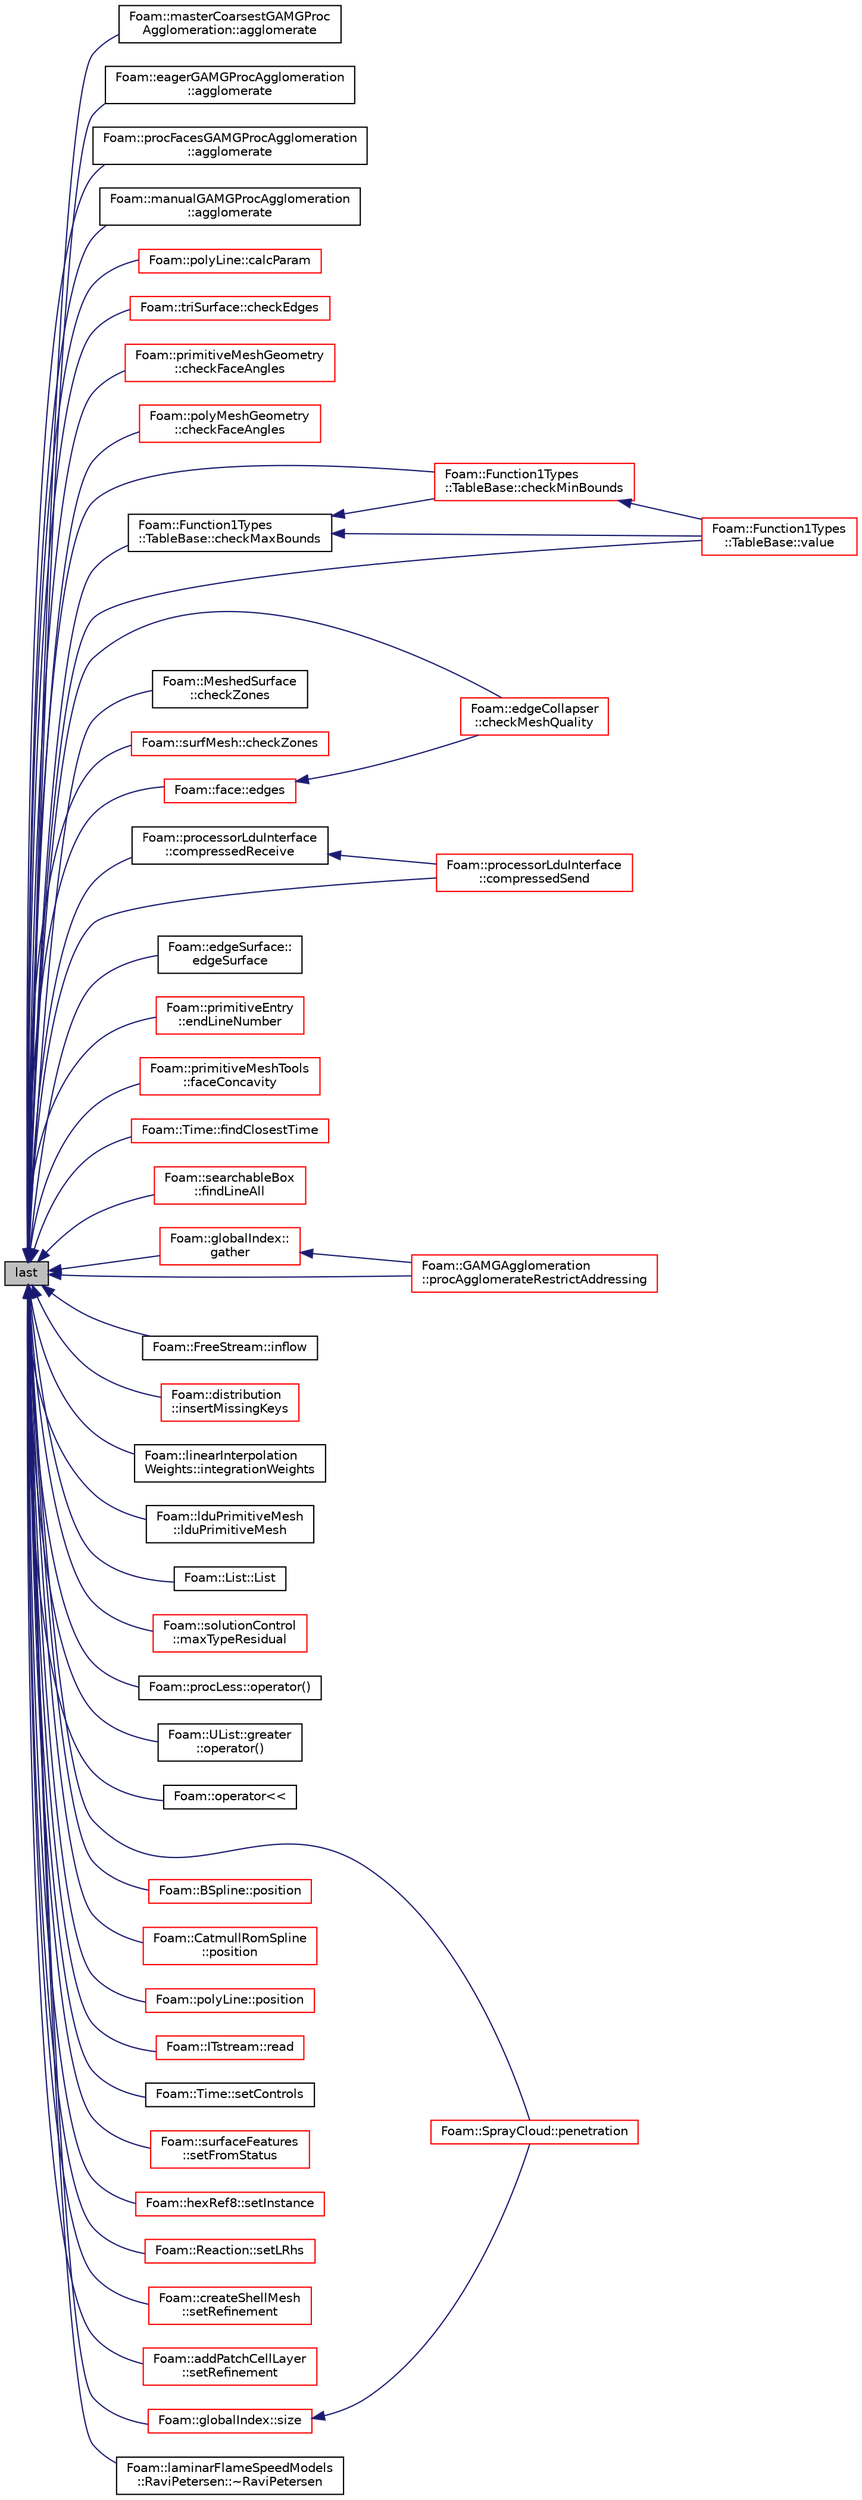 digraph "last"
{
  bgcolor="transparent";
  edge [fontname="Helvetica",fontsize="10",labelfontname="Helvetica",labelfontsize="10"];
  node [fontname="Helvetica",fontsize="10",shape=record];
  rankdir="LR";
  Node1 [label="last",height=0.2,width=0.4,color="black", fillcolor="grey75", style="filled", fontcolor="black"];
  Node1 -> Node2 [dir="back",color="midnightblue",fontsize="10",style="solid",fontname="Helvetica"];
  Node2 [label="Foam::masterCoarsestGAMGProc\lAgglomeration::agglomerate",height=0.2,width=0.4,color="black",URL="$a01463.html#aafdd9615cff0be3c3c601afb8526aee5",tooltip="Modify agglomeration. Return true if modified. "];
  Node1 -> Node3 [dir="back",color="midnightblue",fontsize="10",style="solid",fontname="Helvetica"];
  Node3 [label="Foam::eagerGAMGProcAgglomeration\l::agglomerate",height=0.2,width=0.4,color="black",URL="$a00618.html#aafdd9615cff0be3c3c601afb8526aee5",tooltip="Modify agglomeration. Return true if modified. "];
  Node1 -> Node4 [dir="back",color="midnightblue",fontsize="10",style="solid",fontname="Helvetica"];
  Node4 [label="Foam::procFacesGAMGProcAgglomeration\l::agglomerate",height=0.2,width=0.4,color="black",URL="$a02032.html#aafdd9615cff0be3c3c601afb8526aee5",tooltip="Modify agglomeration. Return true if modified. "];
  Node1 -> Node5 [dir="back",color="midnightblue",fontsize="10",style="solid",fontname="Helvetica"];
  Node5 [label="Foam::manualGAMGProcAgglomeration\l::agglomerate",height=0.2,width=0.4,color="black",URL="$a01422.html#aafdd9615cff0be3c3c601afb8526aee5",tooltip="Modify agglomeration. Return true if modified. "];
  Node1 -> Node6 [dir="back",color="midnightblue",fontsize="10",style="solid",fontname="Helvetica"];
  Node6 [label="Foam::polyLine::calcParam",height=0.2,width=0.4,color="red",URL="$a01946.html#a88805e696249ae7f24200db4276f7387",tooltip="Precalculate the rational cumulative parameter value. "];
  Node1 -> Node7 [dir="back",color="midnightblue",fontsize="10",style="solid",fontname="Helvetica"];
  Node7 [label="Foam::triSurface::checkEdges",height=0.2,width=0.4,color="red",URL="$a02754.html#a90f5f9407a227d55df8fa9120de9f122",tooltip="Check triply (or more) connected edges. "];
  Node1 -> Node8 [dir="back",color="midnightblue",fontsize="10",style="solid",fontname="Helvetica"];
  Node8 [label="Foam::primitiveMeshGeometry\l::checkFaceAngles",height=0.2,width=0.4,color="red",URL="$a02002.html#a1e53fa2de621f051c1777b67d71e354c"];
  Node1 -> Node9 [dir="back",color="midnightblue",fontsize="10",style="solid",fontname="Helvetica"];
  Node9 [label="Foam::polyMeshGeometry\l::checkFaceAngles",height=0.2,width=0.4,color="red",URL="$a01953.html#a54a9bc2a85ca197cef7b133c51ec94b4",tooltip="See primitiveMesh. "];
  Node1 -> Node10 [dir="back",color="midnightblue",fontsize="10",style="solid",fontname="Helvetica"];
  Node10 [label="Foam::Function1Types\l::TableBase::checkMaxBounds",height=0.2,width=0.4,color="black",URL="$a02620.html#a4df1fcc95e6e660fc0e1d32c7da2ce3b",tooltip="Check maximum table bounds. "];
  Node10 -> Node11 [dir="back",color="midnightblue",fontsize="10",style="solid",fontname="Helvetica"];
  Node11 [label="Foam::Function1Types\l::TableBase::checkMinBounds",height=0.2,width=0.4,color="red",URL="$a02620.html#a4b1db522492433d1d0034d8b7dd1a801",tooltip="Check minimum table bounds. "];
  Node11 -> Node12 [dir="back",color="midnightblue",fontsize="10",style="solid",fontname="Helvetica"];
  Node12 [label="Foam::Function1Types\l::TableBase::value",height=0.2,width=0.4,color="red",URL="$a02620.html#a11c9a322bf227de8b6c3153f0390aa52",tooltip="Return Table value. "];
  Node10 -> Node12 [dir="back",color="midnightblue",fontsize="10",style="solid",fontname="Helvetica"];
  Node1 -> Node13 [dir="back",color="midnightblue",fontsize="10",style="solid",fontname="Helvetica"];
  Node13 [label="Foam::edgeCollapser\l::checkMeshQuality",height=0.2,width=0.4,color="red",URL="$a00623.html#a05c592dbdbe3fcc0728c2595750b5982",tooltip="Check mesh and mark points on faces in error. "];
  Node1 -> Node11 [dir="back",color="midnightblue",fontsize="10",style="solid",fontname="Helvetica"];
  Node1 -> Node14 [dir="back",color="midnightblue",fontsize="10",style="solid",fontname="Helvetica"];
  Node14 [label="Foam::MeshedSurface\l::checkZones",height=0.2,width=0.4,color="black",URL="$a01492.html#af68c0ce74b1ff6da07f8481db8c415ef",tooltip="Basic sanity check on zones. "];
  Node1 -> Node15 [dir="back",color="midnightblue",fontsize="10",style="solid",fontname="Helvetica"];
  Node15 [label="Foam::surfMesh::checkZones",height=0.2,width=0.4,color="red",URL="$a02575.html#af68c0ce74b1ff6da07f8481db8c415ef",tooltip="Check the surface zone definitions. "];
  Node1 -> Node16 [dir="back",color="midnightblue",fontsize="10",style="solid",fontname="Helvetica"];
  Node16 [label="Foam::processorLduInterface\l::compressedReceive",height=0.2,width=0.4,color="black",URL="$a02023.html#a0bc1603d9a4872cb6a751d1ec71fae5d",tooltip="Raw field receive function with data compression. "];
  Node16 -> Node17 [dir="back",color="midnightblue",fontsize="10",style="solid",fontname="Helvetica"];
  Node17 [label="Foam::processorLduInterface\l::compressedSend",height=0.2,width=0.4,color="red",URL="$a02023.html#a5eb41b6f93a8a53e326050f56598c9b8",tooltip="Raw field send function with data compression. "];
  Node1 -> Node17 [dir="back",color="midnightblue",fontsize="10",style="solid",fontname="Helvetica"];
  Node1 -> Node18 [dir="back",color="midnightblue",fontsize="10",style="solid",fontname="Helvetica"];
  Node18 [label="Foam::face::edges",height=0.2,width=0.4,color="red",URL="$a00726.html#afb2d8a77df2765c7a4d24840617f285e",tooltip="Return edges in face point ordering,. "];
  Node18 -> Node13 [dir="back",color="midnightblue",fontsize="10",style="solid",fontname="Helvetica"];
  Node1 -> Node19 [dir="back",color="midnightblue",fontsize="10",style="solid",fontname="Helvetica"];
  Node19 [label="Foam::edgeSurface::\ledgeSurface",height=0.2,width=0.4,color="black",URL="$a00631.html#abe6268d682c2dab294acf2175f47ca38",tooltip="Construct from surface and intersection description. "];
  Node1 -> Node20 [dir="back",color="midnightblue",fontsize="10",style="solid",fontname="Helvetica"];
  Node20 [label="Foam::primitiveEntry\l::endLineNumber",height=0.2,width=0.4,color="red",URL="$a02000.html#a81a390bbf17cc67ee0259de115528a01",tooltip="Return line number of last token in dictionary. "];
  Node1 -> Node21 [dir="back",color="midnightblue",fontsize="10",style="solid",fontname="Helvetica"];
  Node21 [label="Foam::primitiveMeshTools\l::faceConcavity",height=0.2,width=0.4,color="red",URL="$a02003.html#a10cc791bf86b406e9f23f80b34b8bf8d",tooltip="Generate face concavity field. Returns per face the (sin of the) "];
  Node1 -> Node22 [dir="back",color="midnightblue",fontsize="10",style="solid",fontname="Helvetica"];
  Node22 [label="Foam::Time::findClosestTime",height=0.2,width=0.4,color="red",URL="$a02679.html#a8117e8a0df2a9d411e13435e1676acf7",tooltip="Search the case for the time closest to the given time. "];
  Node1 -> Node23 [dir="back",color="midnightblue",fontsize="10",style="solid",fontname="Helvetica"];
  Node23 [label="Foam::searchableBox\l::findLineAll",height=0.2,width=0.4,color="red",URL="$a02309.html#a22df1d4ae0772ff535fd44a86742d198",tooltip="Get all intersections in order from start to end. "];
  Node1 -> Node24 [dir="back",color="midnightblue",fontsize="10",style="solid",fontname="Helvetica"];
  Node24 [label="Foam::globalIndex::\lgather",height=0.2,width=0.4,color="red",URL="$a00944.html#a2ada785f9c593e27b85617451b04b393",tooltip="Collect data in processor order on master (== procIDs[0]). "];
  Node24 -> Node25 [dir="back",color="midnightblue",fontsize="10",style="solid",fontname="Helvetica"];
  Node25 [label="Foam::GAMGAgglomeration\l::procAgglomerateRestrictAddressing",height=0.2,width=0.4,color="red",URL="$a00909.html#a0c08c0e72924cfb84ab4e9f4920f0e31",tooltip="Collect and combine basic restriction addressing: "];
  Node1 -> Node26 [dir="back",color="midnightblue",fontsize="10",style="solid",fontname="Helvetica"];
  Node26 [label="Foam::FreeStream::inflow",height=0.2,width=0.4,color="black",URL="$a00871.html#a84e6a7b742df4fcb240fff3040770a0b",tooltip="Introduce particles. "];
  Node1 -> Node27 [dir="back",color="midnightblue",fontsize="10",style="solid",fontname="Helvetica"];
  Node27 [label="Foam::distribution\l::insertMissingKeys",height=0.2,width=0.4,color="red",URL="$a00568.html#a3c855f53db1ec61ad3d3d5f12b62629e"];
  Node1 -> Node28 [dir="back",color="midnightblue",fontsize="10",style="solid",fontname="Helvetica"];
  Node28 [label="Foam::linearInterpolation\lWeights::integrationWeights",height=0.2,width=0.4,color="black",URL="$a01361.html#abfea05ad0de4d62e56884979e004656d",tooltip="Calculate weights and indices to calculate integrand of t1..t2. "];
  Node1 -> Node29 [dir="back",color="midnightblue",fontsize="10",style="solid",fontname="Helvetica"];
  Node29 [label="Foam::lduPrimitiveMesh\l::lduPrimitiveMesh",height=0.2,width=0.4,color="black",URL="$a01305.html#aeae1eb8af27cafdc116980dd48968d19",tooltip="Construct by combining multiple meshes. The meshes come from. "];
  Node1 -> Node30 [dir="back",color="midnightblue",fontsize="10",style="solid",fontname="Helvetica"];
  Node30 [label="Foam::List::List",height=0.2,width=0.4,color="black",URL="$a01387.html#ac3693b30b32fcab393f49ac1fa8299e6",tooltip="Construct given start and end iterators. "];
  Node1 -> Node31 [dir="back",color="midnightblue",fontsize="10",style="solid",fontname="Helvetica"];
  Node31 [label="Foam::solutionControl\l::maxTypeResidual",height=0.2,width=0.4,color="red",URL="$a02439.html#a851408fc90777a2baa937c41878fa138"];
  Node1 -> Node32 [dir="back",color="midnightblue",fontsize="10",style="solid",fontname="Helvetica"];
  Node32 [label="Foam::procLess::operator()",height=0.2,width=0.4,color="black",URL="$a02035.html#a49202d8cfd6e19f3d43c028252050ed7"];
  Node1 -> Node33 [dir="back",color="midnightblue",fontsize="10",style="solid",fontname="Helvetica"];
  Node33 [label="Foam::UList::greater\l::operator()",height=0.2,width=0.4,color="black",URL="$a00960.html#a49202d8cfd6e19f3d43c028252050ed7"];
  Node1 -> Node34 [dir="back",color="midnightblue",fontsize="10",style="solid",fontname="Helvetica"];
  Node34 [label="Foam::operator\<\<",height=0.2,width=0.4,color="black",URL="$a10958.html#a66aeae26e8f3fa0463545658efcef301"];
  Node1 -> Node35 [dir="back",color="midnightblue",fontsize="10",style="solid",fontname="Helvetica"];
  Node35 [label="Foam::SprayCloud::penetration",height=0.2,width=0.4,color="red",URL="$a02474.html#aa8e8605f7454fbb76092407fb1906597",tooltip="Penetration for fraction [0-1] of the current total mass. "];
  Node1 -> Node36 [dir="back",color="midnightblue",fontsize="10",style="solid",fontname="Helvetica"];
  Node36 [label="Foam::BSpline::position",height=0.2,width=0.4,color="red",URL="$a00163.html#a34fba20c066401ebf043c0461554ad7b",tooltip="Return the point position corresponding to the curve parameter. "];
  Node1 -> Node37 [dir="back",color="midnightblue",fontsize="10",style="solid",fontname="Helvetica"];
  Node37 [label="Foam::CatmullRomSpline\l::position",height=0.2,width=0.4,color="red",URL="$a00203.html#a34fba20c066401ebf043c0461554ad7b",tooltip="Return the point position corresponding to the curve parameter. "];
  Node1 -> Node38 [dir="back",color="midnightblue",fontsize="10",style="solid",fontname="Helvetica"];
  Node38 [label="Foam::polyLine::position",height=0.2,width=0.4,color="red",URL="$a01946.html#aea231d67874600b4fbac91e1f58eda5f",tooltip="Return the point position corresponding to the curve parameter. "];
  Node1 -> Node25 [dir="back",color="midnightblue",fontsize="10",style="solid",fontname="Helvetica"];
  Node1 -> Node39 [dir="back",color="midnightblue",fontsize="10",style="solid",fontname="Helvetica"];
  Node39 [label="Foam::ITstream::read",height=0.2,width=0.4,color="red",URL="$a01232.html#a3d4b02e5b143d1a4ba9a5b34f11b4ed1",tooltip="Return next token from stream. "];
  Node1 -> Node40 [dir="back",color="midnightblue",fontsize="10",style="solid",fontname="Helvetica"];
  Node40 [label="Foam::Time::setControls",height=0.2,width=0.4,color="black",URL="$a02679.html#a8e7c44db2e98bebfcc1a22d512cd7b34",tooltip="Set the controls from the current controlDict. "];
  Node1 -> Node41 [dir="back",color="midnightblue",fontsize="10",style="solid",fontname="Helvetica"];
  Node41 [label="Foam::surfaceFeatures\l::setFromStatus",height=0.2,width=0.4,color="red",URL="$a02547.html#a3ec4130a2f02e6be2ba97774910eb125",tooltip="Set from status per edge. "];
  Node1 -> Node42 [dir="back",color="midnightblue",fontsize="10",style="solid",fontname="Helvetica"];
  Node42 [label="Foam::hexRef8::setInstance",height=0.2,width=0.4,color="red",URL="$a01022.html#af44817e5a0340574e0dd5d2d863d75d1"];
  Node1 -> Node43 [dir="back",color="midnightblue",fontsize="10",style="solid",fontname="Helvetica"];
  Node43 [label="Foam::Reaction::setLRhs",height=0.2,width=0.4,color="red",URL="$a02134.html#a5ff69c41b3345ee1f99e8bf85967b433",tooltip="Construct the left- and right-hand-side reaction coefficients. "];
  Node1 -> Node44 [dir="back",color="midnightblue",fontsize="10",style="solid",fontname="Helvetica"];
  Node44 [label="Foam::createShellMesh\l::setRefinement",height=0.2,width=0.4,color="red",URL="$a00443.html#aef7bf7bc4511c879d54f2bbd3c76729a",tooltip="Play commands into polyTopoChange to create layer mesh. "];
  Node1 -> Node45 [dir="back",color="midnightblue",fontsize="10",style="solid",fontname="Helvetica"];
  Node45 [label="Foam::addPatchCellLayer\l::setRefinement",height=0.2,width=0.4,color="red",URL="$a00025.html#a9488cb0518f21b76444c508cc9658d64",tooltip="Play commands into polyTopoChange to create layers on top. "];
  Node1 -> Node46 [dir="back",color="midnightblue",fontsize="10",style="solid",fontname="Helvetica"];
  Node46 [label="Foam::globalIndex::size",height=0.2,width=0.4,color="red",URL="$a00944.html#a723361dc2020160f5492e8fe2d09fa44",tooltip="Global sum of localSizes. "];
  Node46 -> Node35 [dir="back",color="midnightblue",fontsize="10",style="solid",fontname="Helvetica"];
  Node1 -> Node12 [dir="back",color="midnightblue",fontsize="10",style="solid",fontname="Helvetica"];
  Node1 -> Node47 [dir="back",color="midnightblue",fontsize="10",style="solid",fontname="Helvetica"];
  Node47 [label="Foam::laminarFlameSpeedModels\l::RaviPetersen::~RaviPetersen",height=0.2,width=0.4,color="black",URL="$a02111.html#a7fcdb74bc0911394f9bc791ac151f377",tooltip="Destructor. "];
}
